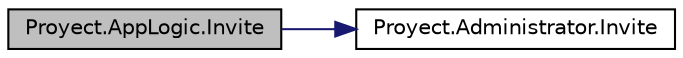 digraph "Proyect.AppLogic.Invite"
{
 // INTERACTIVE_SVG=YES
 // LATEX_PDF_SIZE
  edge [fontname="Helvetica",fontsize="10",labelfontname="Helvetica",labelfontsize="10"];
  node [fontname="Helvetica",fontsize="10",shape=record];
  rankdir="LR";
  Node1 [label="Proyect.AppLogic.Invite",height=0.2,width=0.4,color="black", fillcolor="grey75", style="filled", fontcolor="black",tooltip="Obtiene le codigo que un usuario usara si se quiere registrar como compania."];
  Node1 -> Node2 [color="midnightblue",fontsize="10",style="solid",fontname="Helvetica"];
  Node2 [label="Proyect.Administrator.Invite",height=0.2,width=0.4,color="black", fillcolor="white", style="filled",URL="$classProyect_1_1Administrator.html#ac909749c17dbfbd8d1b21cf3e1303a2a",tooltip="Genera un codigo con el cual una compnai se podra registrar."];
}
